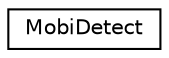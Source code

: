 digraph "Graphical Class Hierarchy"
{
  edge [fontname="Helvetica",fontsize="10",labelfontname="Helvetica",labelfontsize="10"];
  node [fontname="Helvetica",fontsize="10",shape=record];
  rankdir="LR";
  Node1 [label="MobiDetect",height=0.2,width=0.4,color="black", fillcolor="white", style="filled",URL="$class_mobi_detect.html"];
}
